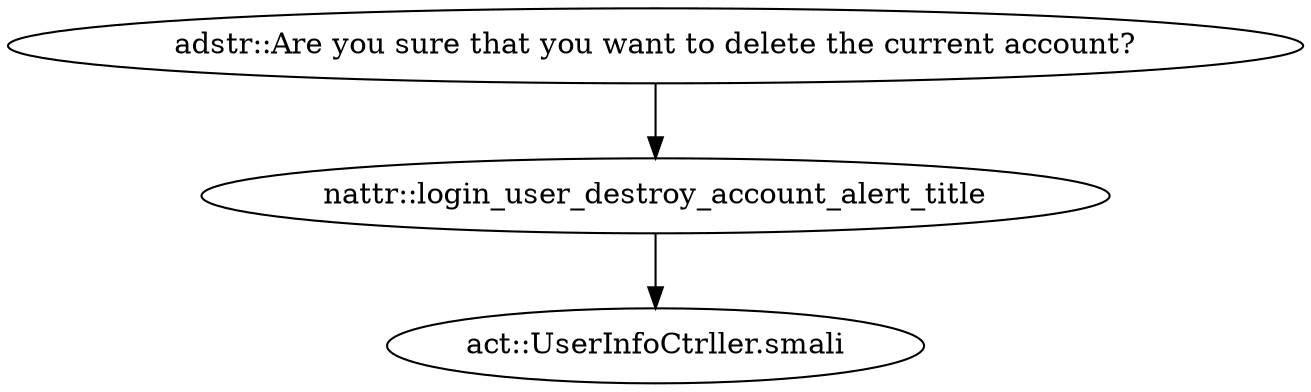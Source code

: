 digraph G {
"adstr::Are you sure that you want to delete the current account?" -> "nattr::login_user_destroy_account_alert_title"
"nattr::login_user_destroy_account_alert_title" -> "act::UserInfoCtrller.smali"
}
